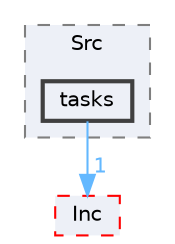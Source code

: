 digraph "Core/Src/tasks"
{
 // LATEX_PDF_SIZE
  bgcolor="transparent";
  edge [fontname=Helvetica,fontsize=10,labelfontname=Helvetica,labelfontsize=10];
  node [fontname=Helvetica,fontsize=10,shape=box,height=0.2,width=0.4];
  compound=true
  subgraph clusterdir_b596f468b52957496e4f78b80e029268 {
    graph [ bgcolor="#edf0f7", pencolor="grey50", label="Src", fontname=Helvetica,fontsize=10 style="filled,dashed", URL="dir_b596f468b52957496e4f78b80e029268.html",tooltip=""]
  dir_e27be4dde253a7555133b0d0ed99ff2d [label="tasks", fillcolor="#edf0f7", color="grey25", style="filled,bold", URL="dir_e27be4dde253a7555133b0d0ed99ff2d.html",tooltip=""];
  }
  dir_e2489e887f17afa3cbc07a4ec152cdd2 [label="Inc", fillcolor="#edf0f7", color="red", style="filled,dashed", URL="dir_e2489e887f17afa3cbc07a4ec152cdd2.html",tooltip=""];
  dir_e27be4dde253a7555133b0d0ed99ff2d->dir_e2489e887f17afa3cbc07a4ec152cdd2 [headlabel="1", labeldistance=1.5 headhref="dir_000010_000003.html" href="dir_000010_000003.html" color="steelblue1" fontcolor="steelblue1"];
}
